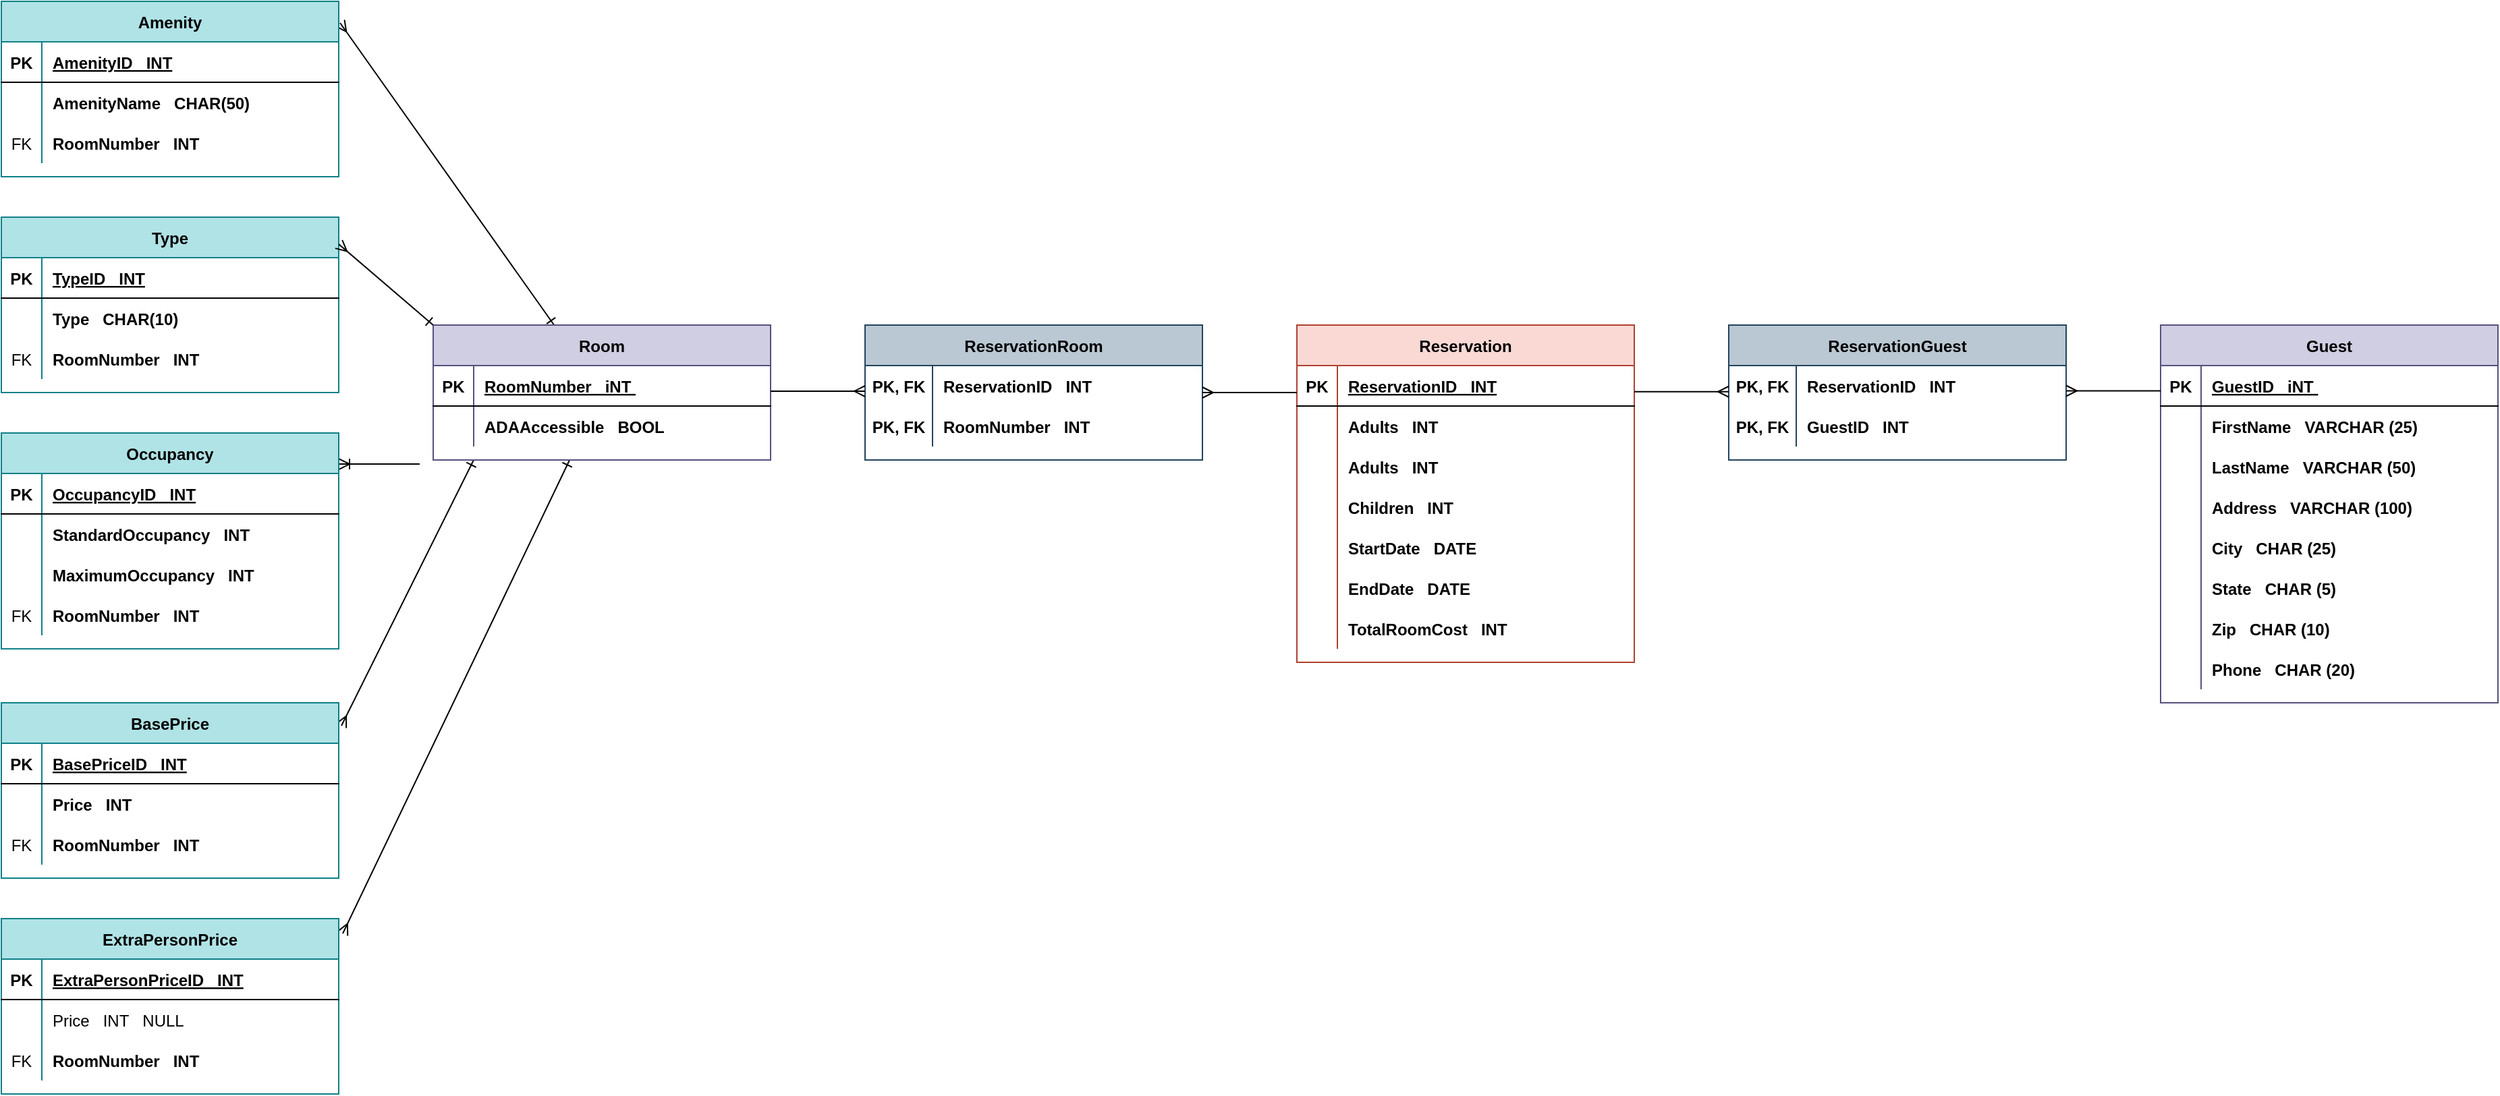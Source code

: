 <mxfile version="18.0.0" type="device"><diagram id="R2lEEEUBdFMjLlhIrx00" name="Page-1"><mxGraphModel dx="1310" dy="670" grid="1" gridSize="10" guides="1" tooltips="1" connect="1" arrows="1" fold="1" page="1" pageScale="1" pageWidth="850" pageHeight="1100" math="0" shadow="0" extFonts="Permanent Marker^https://fonts.googleapis.com/css?family=Permanent+Marker"><root><mxCell id="0"/><mxCell id="1" parent="0"/><mxCell id="naG5MzbnWpmv2ZqiuFTw-180" value="" style="edgeStyle=none;rounded=0;orthogonalLoop=1;jettySize=auto;html=1;fontSize=11;endArrow=ERmany;endFill=0;entryX=1.004;entryY=0.123;entryDx=0;entryDy=0;entryPerimeter=0;startArrow=ERone;startFill=0;" edge="1" parent="1" source="C-vyLk0tnHw3VtMMgP7b-23" target="naG5MzbnWpmv2ZqiuFTw-1"><mxGeometry relative="1" as="geometry"><mxPoint x="300" y="60" as="targetPoint"/></mxGeometry></mxCell><mxCell id="naG5MzbnWpmv2ZqiuFTw-182" value="" style="edgeStyle=none;rounded=0;orthogonalLoop=1;jettySize=auto;html=1;fontSize=11;endArrow=ERoneToMany;endFill=0;entryX=1;entryY=0.144;entryDx=0;entryDy=0;entryPerimeter=0;exitX=0;exitY=0.5;exitDx=0;exitDy=0;" edge="1" parent="1" source="naG5MzbnWpmv2ZqiuFTw-176" target="naG5MzbnWpmv2ZqiuFTw-32"><mxGeometry relative="1" as="geometry"><mxPoint x="350" y="383" as="sourcePoint"/></mxGeometry></mxCell><mxCell id="naG5MzbnWpmv2ZqiuFTw-193" value="" style="edgeStyle=none;rounded=0;orthogonalLoop=1;jettySize=auto;html=1;fontSize=11;endArrow=ERmany;endFill=0;entryX=1.008;entryY=0.131;entryDx=0;entryDy=0;entryPerimeter=0;startArrow=ERone;startFill=0;" edge="1" parent="1" target="naG5MzbnWpmv2ZqiuFTw-46"><mxGeometry relative="1" as="geometry"><mxPoint x="390" y="380" as="sourcePoint"/><mxPoint x="485" y="490" as="targetPoint"/></mxGeometry></mxCell><mxCell id="naG5MzbnWpmv2ZqiuFTw-204" value="" style="edgeStyle=none;rounded=0;orthogonalLoop=1;jettySize=auto;html=1;fontSize=11;endArrow=ERmany;endFill=0;entryX=1.012;entryY=0.085;entryDx=0;entryDy=0;entryPerimeter=0;startArrow=ERone;startFill=0;" edge="1" parent="1" source="C-vyLk0tnHw3VtMMgP7b-23" target="naG5MzbnWpmv2ZqiuFTw-39"><mxGeometry relative="1" as="geometry"><mxPoint x="485" y="490" as="targetPoint"/></mxGeometry></mxCell><mxCell id="C-vyLk0tnHw3VtMMgP7b-23" value="Room" style="shape=table;startSize=30;container=1;collapsible=1;childLayout=tableLayout;fixedRows=1;rowLines=0;fontStyle=1;align=center;resizeLast=1;fillColor=#d0cee2;strokeColor=#56517e;" parent="1" vertex="1"><mxGeometry x="360" y="280" width="250" height="100" as="geometry"/></mxCell><mxCell id="C-vyLk0tnHw3VtMMgP7b-24" value="" style="shape=partialRectangle;collapsible=0;dropTarget=0;pointerEvents=0;fillColor=none;points=[[0,0.5],[1,0.5]];portConstraint=eastwest;top=0;left=0;right=0;bottom=1;" parent="C-vyLk0tnHw3VtMMgP7b-23" vertex="1"><mxGeometry y="30" width="250" height="30" as="geometry"/></mxCell><mxCell id="C-vyLk0tnHw3VtMMgP7b-25" value="PK" style="shape=partialRectangle;overflow=hidden;connectable=0;fillColor=none;top=0;left=0;bottom=0;right=0;fontStyle=1;" parent="C-vyLk0tnHw3VtMMgP7b-24" vertex="1"><mxGeometry width="30" height="30" as="geometry"><mxRectangle width="30" height="30" as="alternateBounds"/></mxGeometry></mxCell><mxCell id="C-vyLk0tnHw3VtMMgP7b-26" value="RoomNumber   iNT " style="shape=partialRectangle;overflow=hidden;connectable=0;fillColor=none;top=0;left=0;bottom=0;right=0;align=left;spacingLeft=6;fontStyle=5;" parent="C-vyLk0tnHw3VtMMgP7b-24" vertex="1"><mxGeometry x="30" width="220" height="30" as="geometry"><mxRectangle width="220" height="30" as="alternateBounds"/></mxGeometry></mxCell><mxCell id="naG5MzbnWpmv2ZqiuFTw-13" style="shape=partialRectangle;collapsible=0;dropTarget=0;pointerEvents=0;fillColor=none;points=[[0,0.5],[1,0.5]];portConstraint=eastwest;top=0;left=0;right=0;bottom=0;" vertex="1" parent="C-vyLk0tnHw3VtMMgP7b-23"><mxGeometry y="60" width="250" height="30" as="geometry"/></mxCell><mxCell id="naG5MzbnWpmv2ZqiuFTw-14" style="shape=partialRectangle;overflow=hidden;connectable=0;fillColor=none;top=0;left=0;bottom=0;right=0;" vertex="1" parent="naG5MzbnWpmv2ZqiuFTw-13"><mxGeometry width="30" height="30" as="geometry"><mxRectangle width="30" height="30" as="alternateBounds"/></mxGeometry></mxCell><mxCell id="naG5MzbnWpmv2ZqiuFTw-15" value="ADAAccessible   BOOL " style="shape=partialRectangle;overflow=hidden;connectable=0;fillColor=none;top=0;left=0;bottom=0;right=0;align=left;spacingLeft=6;fontStyle=1" vertex="1" parent="naG5MzbnWpmv2ZqiuFTw-13"><mxGeometry x="30" width="220" height="30" as="geometry"><mxRectangle width="220" height="30" as="alternateBounds"/></mxGeometry></mxCell><mxCell id="naG5MzbnWpmv2ZqiuFTw-1" value="Amenity" style="shape=table;startSize=30;container=1;collapsible=1;childLayout=tableLayout;fixedRows=1;rowLines=0;fontStyle=1;align=center;resizeLast=1;fillColor=#b0e3e6;strokeColor=#0e8088;" vertex="1" parent="1"><mxGeometry x="40" y="40" width="250" height="130" as="geometry"/></mxCell><mxCell id="naG5MzbnWpmv2ZqiuFTw-2" value="" style="shape=partialRectangle;collapsible=0;dropTarget=0;pointerEvents=0;fillColor=none;points=[[0,0.5],[1,0.5]];portConstraint=eastwest;top=0;left=0;right=0;bottom=1;" vertex="1" parent="naG5MzbnWpmv2ZqiuFTw-1"><mxGeometry y="30" width="250" height="30" as="geometry"/></mxCell><mxCell id="naG5MzbnWpmv2ZqiuFTw-3" value="PK" style="shape=partialRectangle;overflow=hidden;connectable=0;fillColor=none;top=0;left=0;bottom=0;right=0;fontStyle=1;" vertex="1" parent="naG5MzbnWpmv2ZqiuFTw-2"><mxGeometry width="30" height="30" as="geometry"><mxRectangle width="30" height="30" as="alternateBounds"/></mxGeometry></mxCell><mxCell id="naG5MzbnWpmv2ZqiuFTw-4" value="AmenityID   INT" style="shape=partialRectangle;overflow=hidden;connectable=0;fillColor=none;top=0;left=0;bottom=0;right=0;align=left;spacingLeft=6;fontStyle=5;" vertex="1" parent="naG5MzbnWpmv2ZqiuFTw-2"><mxGeometry x="30" width="220" height="30" as="geometry"><mxRectangle width="220" height="30" as="alternateBounds"/></mxGeometry></mxCell><mxCell id="naG5MzbnWpmv2ZqiuFTw-5" value="" style="shape=partialRectangle;collapsible=0;dropTarget=0;pointerEvents=0;fillColor=none;points=[[0,0.5],[1,0.5]];portConstraint=eastwest;top=0;left=0;right=0;bottom=0;" vertex="1" parent="naG5MzbnWpmv2ZqiuFTw-1"><mxGeometry y="60" width="250" height="30" as="geometry"/></mxCell><mxCell id="naG5MzbnWpmv2ZqiuFTw-6" value="" style="shape=partialRectangle;overflow=hidden;connectable=0;fillColor=none;top=0;left=0;bottom=0;right=0;" vertex="1" parent="naG5MzbnWpmv2ZqiuFTw-5"><mxGeometry width="30" height="30" as="geometry"><mxRectangle width="30" height="30" as="alternateBounds"/></mxGeometry></mxCell><mxCell id="naG5MzbnWpmv2ZqiuFTw-7" value="AmenityName   CHAR(50)" style="shape=partialRectangle;overflow=hidden;connectable=0;fillColor=none;top=0;left=0;bottom=0;right=0;align=left;spacingLeft=6;fontStyle=1" vertex="1" parent="naG5MzbnWpmv2ZqiuFTw-5"><mxGeometry x="30" width="220" height="30" as="geometry"><mxRectangle width="220" height="30" as="alternateBounds"/></mxGeometry></mxCell><mxCell id="naG5MzbnWpmv2ZqiuFTw-155" style="shape=partialRectangle;collapsible=0;dropTarget=0;pointerEvents=0;fillColor=none;points=[[0,0.5],[1,0.5]];portConstraint=eastwest;top=0;left=0;right=0;bottom=0;" vertex="1" parent="naG5MzbnWpmv2ZqiuFTw-1"><mxGeometry y="90" width="250" height="30" as="geometry"/></mxCell><mxCell id="naG5MzbnWpmv2ZqiuFTw-156" value="FK" style="shape=partialRectangle;overflow=hidden;connectable=0;fillColor=none;top=0;left=0;bottom=0;right=0;" vertex="1" parent="naG5MzbnWpmv2ZqiuFTw-155"><mxGeometry width="30" height="30" as="geometry"><mxRectangle width="30" height="30" as="alternateBounds"/></mxGeometry></mxCell><mxCell id="naG5MzbnWpmv2ZqiuFTw-157" value="RoomNumber   INT" style="shape=partialRectangle;overflow=hidden;connectable=0;fillColor=none;top=0;left=0;bottom=0;right=0;align=left;spacingLeft=6;fontStyle=1" vertex="1" parent="naG5MzbnWpmv2ZqiuFTw-155"><mxGeometry x="30" width="220" height="30" as="geometry"><mxRectangle width="220" height="30" as="alternateBounds"/></mxGeometry></mxCell><mxCell id="naG5MzbnWpmv2ZqiuFTw-25" value="Type" style="shape=table;startSize=30;container=1;collapsible=1;childLayout=tableLayout;fixedRows=1;rowLines=0;fontStyle=1;align=center;resizeLast=1;fillColor=#b0e3e6;strokeColor=#0e8088;" vertex="1" parent="1"><mxGeometry x="40" y="200" width="250" height="130" as="geometry"/></mxCell><mxCell id="naG5MzbnWpmv2ZqiuFTw-26" value="" style="shape=partialRectangle;collapsible=0;dropTarget=0;pointerEvents=0;fillColor=none;points=[[0,0.5],[1,0.5]];portConstraint=eastwest;top=0;left=0;right=0;bottom=1;" vertex="1" parent="naG5MzbnWpmv2ZqiuFTw-25"><mxGeometry y="30" width="250" height="30" as="geometry"/></mxCell><mxCell id="naG5MzbnWpmv2ZqiuFTw-27" value="PK" style="shape=partialRectangle;overflow=hidden;connectable=0;fillColor=none;top=0;left=0;bottom=0;right=0;fontStyle=1;" vertex="1" parent="naG5MzbnWpmv2ZqiuFTw-26"><mxGeometry width="30" height="30" as="geometry"><mxRectangle width="30" height="30" as="alternateBounds"/></mxGeometry></mxCell><mxCell id="naG5MzbnWpmv2ZqiuFTw-28" value="TypeID   INT" style="shape=partialRectangle;overflow=hidden;connectable=0;fillColor=none;top=0;left=0;bottom=0;right=0;align=left;spacingLeft=6;fontStyle=5;" vertex="1" parent="naG5MzbnWpmv2ZqiuFTw-26"><mxGeometry x="30" width="220" height="30" as="geometry"><mxRectangle width="220" height="30" as="alternateBounds"/></mxGeometry></mxCell><mxCell id="naG5MzbnWpmv2ZqiuFTw-29" value="" style="shape=partialRectangle;collapsible=0;dropTarget=0;pointerEvents=0;fillColor=none;points=[[0,0.5],[1,0.5]];portConstraint=eastwest;top=0;left=0;right=0;bottom=0;" vertex="1" parent="naG5MzbnWpmv2ZqiuFTw-25"><mxGeometry y="60" width="250" height="30" as="geometry"/></mxCell><mxCell id="naG5MzbnWpmv2ZqiuFTw-30" value="" style="shape=partialRectangle;overflow=hidden;connectable=0;fillColor=none;top=0;left=0;bottom=0;right=0;" vertex="1" parent="naG5MzbnWpmv2ZqiuFTw-29"><mxGeometry width="30" height="30" as="geometry"><mxRectangle width="30" height="30" as="alternateBounds"/></mxGeometry></mxCell><mxCell id="naG5MzbnWpmv2ZqiuFTw-31" value="Type   CHAR(10)" style="shape=partialRectangle;overflow=hidden;connectable=0;fillColor=none;top=0;left=0;bottom=0;right=0;align=left;spacingLeft=6;fontStyle=1" vertex="1" parent="naG5MzbnWpmv2ZqiuFTw-29"><mxGeometry x="30" width="220" height="30" as="geometry"><mxRectangle width="220" height="30" as="alternateBounds"/></mxGeometry></mxCell><mxCell id="naG5MzbnWpmv2ZqiuFTw-158" style="shape=partialRectangle;collapsible=0;dropTarget=0;pointerEvents=0;fillColor=none;points=[[0,0.5],[1,0.5]];portConstraint=eastwest;top=0;left=0;right=0;bottom=0;" vertex="1" parent="naG5MzbnWpmv2ZqiuFTw-25"><mxGeometry y="90" width="250" height="30" as="geometry"/></mxCell><mxCell id="naG5MzbnWpmv2ZqiuFTw-159" value="FK" style="shape=partialRectangle;overflow=hidden;connectable=0;fillColor=none;top=0;left=0;bottom=0;right=0;" vertex="1" parent="naG5MzbnWpmv2ZqiuFTw-158"><mxGeometry width="30" height="30" as="geometry"><mxRectangle width="30" height="30" as="alternateBounds"/></mxGeometry></mxCell><mxCell id="naG5MzbnWpmv2ZqiuFTw-160" value="RoomNumber   INT" style="shape=partialRectangle;overflow=hidden;connectable=0;fillColor=none;top=0;left=0;bottom=0;right=0;align=left;spacingLeft=6;fontStyle=1" vertex="1" parent="naG5MzbnWpmv2ZqiuFTw-158"><mxGeometry x="30" width="220" height="30" as="geometry"><mxRectangle width="220" height="30" as="alternateBounds"/></mxGeometry></mxCell><mxCell id="naG5MzbnWpmv2ZqiuFTw-32" value="Occupancy" style="shape=table;startSize=30;container=1;collapsible=1;childLayout=tableLayout;fixedRows=1;rowLines=0;fontStyle=1;align=center;resizeLast=1;fillColor=#b0e3e6;strokeColor=#0e8088;" vertex="1" parent="1"><mxGeometry x="40" y="360" width="250" height="160" as="geometry"/></mxCell><mxCell id="naG5MzbnWpmv2ZqiuFTw-33" value="" style="shape=partialRectangle;collapsible=0;dropTarget=0;pointerEvents=0;fillColor=none;points=[[0,0.5],[1,0.5]];portConstraint=eastwest;top=0;left=0;right=0;bottom=1;" vertex="1" parent="naG5MzbnWpmv2ZqiuFTw-32"><mxGeometry y="30" width="250" height="30" as="geometry"/></mxCell><mxCell id="naG5MzbnWpmv2ZqiuFTw-34" value="PK" style="shape=partialRectangle;overflow=hidden;connectable=0;fillColor=none;top=0;left=0;bottom=0;right=0;fontStyle=1;" vertex="1" parent="naG5MzbnWpmv2ZqiuFTw-33"><mxGeometry width="30" height="30" as="geometry"><mxRectangle width="30" height="30" as="alternateBounds"/></mxGeometry></mxCell><mxCell id="naG5MzbnWpmv2ZqiuFTw-35" value="OccupancyID   INT" style="shape=partialRectangle;overflow=hidden;connectable=0;fillColor=none;top=0;left=0;bottom=0;right=0;align=left;spacingLeft=6;fontStyle=5;" vertex="1" parent="naG5MzbnWpmv2ZqiuFTw-33"><mxGeometry x="30" width="220" height="30" as="geometry"><mxRectangle width="220" height="30" as="alternateBounds"/></mxGeometry></mxCell><mxCell id="naG5MzbnWpmv2ZqiuFTw-36" value="" style="shape=partialRectangle;collapsible=0;dropTarget=0;pointerEvents=0;fillColor=none;points=[[0,0.5],[1,0.5]];portConstraint=eastwest;top=0;left=0;right=0;bottom=0;" vertex="1" parent="naG5MzbnWpmv2ZqiuFTw-32"><mxGeometry y="60" width="250" height="30" as="geometry"/></mxCell><mxCell id="naG5MzbnWpmv2ZqiuFTw-37" value="" style="shape=partialRectangle;overflow=hidden;connectable=0;fillColor=none;top=0;left=0;bottom=0;right=0;" vertex="1" parent="naG5MzbnWpmv2ZqiuFTw-36"><mxGeometry width="30" height="30" as="geometry"><mxRectangle width="30" height="30" as="alternateBounds"/></mxGeometry></mxCell><mxCell id="naG5MzbnWpmv2ZqiuFTw-38" value="StandardOccupancy   INT" style="shape=partialRectangle;overflow=hidden;connectable=0;fillColor=none;top=0;left=0;bottom=0;right=0;align=left;spacingLeft=6;fontStyle=1" vertex="1" parent="naG5MzbnWpmv2ZqiuFTw-36"><mxGeometry x="30" width="220" height="30" as="geometry"><mxRectangle width="220" height="30" as="alternateBounds"/></mxGeometry></mxCell><mxCell id="naG5MzbnWpmv2ZqiuFTw-55" style="shape=partialRectangle;collapsible=0;dropTarget=0;pointerEvents=0;fillColor=none;points=[[0,0.5],[1,0.5]];portConstraint=eastwest;top=0;left=0;right=0;bottom=0;" vertex="1" parent="naG5MzbnWpmv2ZqiuFTw-32"><mxGeometry y="90" width="250" height="30" as="geometry"/></mxCell><mxCell id="naG5MzbnWpmv2ZqiuFTw-56" style="shape=partialRectangle;overflow=hidden;connectable=0;fillColor=none;top=0;left=0;bottom=0;right=0;" vertex="1" parent="naG5MzbnWpmv2ZqiuFTw-55"><mxGeometry width="30" height="30" as="geometry"><mxRectangle width="30" height="30" as="alternateBounds"/></mxGeometry></mxCell><mxCell id="naG5MzbnWpmv2ZqiuFTw-57" value="MaximumOccupancy   INT" style="shape=partialRectangle;overflow=hidden;connectable=0;fillColor=none;top=0;left=0;bottom=0;right=0;align=left;spacingLeft=6;fontStyle=1" vertex="1" parent="naG5MzbnWpmv2ZqiuFTw-55"><mxGeometry x="30" width="220" height="30" as="geometry"><mxRectangle width="220" height="30" as="alternateBounds"/></mxGeometry></mxCell><mxCell id="naG5MzbnWpmv2ZqiuFTw-162" style="shape=partialRectangle;collapsible=0;dropTarget=0;pointerEvents=0;fillColor=none;points=[[0,0.5],[1,0.5]];portConstraint=eastwest;top=0;left=0;right=0;bottom=0;" vertex="1" parent="naG5MzbnWpmv2ZqiuFTw-32"><mxGeometry y="120" width="250" height="30" as="geometry"/></mxCell><mxCell id="naG5MzbnWpmv2ZqiuFTw-163" value="FK" style="shape=partialRectangle;overflow=hidden;connectable=0;fillColor=none;top=0;left=0;bottom=0;right=0;" vertex="1" parent="naG5MzbnWpmv2ZqiuFTw-162"><mxGeometry width="30" height="30" as="geometry"><mxRectangle width="30" height="30" as="alternateBounds"/></mxGeometry></mxCell><mxCell id="naG5MzbnWpmv2ZqiuFTw-164" value="RoomNumber   INT" style="shape=partialRectangle;overflow=hidden;connectable=0;fillColor=none;top=0;left=0;bottom=0;right=0;align=left;spacingLeft=6;fontStyle=1" vertex="1" parent="naG5MzbnWpmv2ZqiuFTw-162"><mxGeometry x="30" width="220" height="30" as="geometry"><mxRectangle width="220" height="30" as="alternateBounds"/></mxGeometry></mxCell><mxCell id="naG5MzbnWpmv2ZqiuFTw-39" value="ExtraPersonPrice" style="shape=table;startSize=30;container=1;collapsible=1;childLayout=tableLayout;fixedRows=1;rowLines=0;fontStyle=1;align=center;resizeLast=1;fillColor=#b0e3e6;strokeColor=#0e8088;" vertex="1" parent="1"><mxGeometry x="40" y="720" width="250" height="130" as="geometry"/></mxCell><mxCell id="naG5MzbnWpmv2ZqiuFTw-40" value="" style="shape=partialRectangle;collapsible=0;dropTarget=0;pointerEvents=0;fillColor=none;points=[[0,0.5],[1,0.5]];portConstraint=eastwest;top=0;left=0;right=0;bottom=1;" vertex="1" parent="naG5MzbnWpmv2ZqiuFTw-39"><mxGeometry y="30" width="250" height="30" as="geometry"/></mxCell><mxCell id="naG5MzbnWpmv2ZqiuFTw-41" value="PK" style="shape=partialRectangle;overflow=hidden;connectable=0;fillColor=none;top=0;left=0;bottom=0;right=0;fontStyle=1;" vertex="1" parent="naG5MzbnWpmv2ZqiuFTw-40"><mxGeometry width="30" height="30" as="geometry"><mxRectangle width="30" height="30" as="alternateBounds"/></mxGeometry></mxCell><mxCell id="naG5MzbnWpmv2ZqiuFTw-42" value="ExtraPersonPriceID   INT" style="shape=partialRectangle;overflow=hidden;connectable=0;fillColor=none;top=0;left=0;bottom=0;right=0;align=left;spacingLeft=6;fontStyle=5;" vertex="1" parent="naG5MzbnWpmv2ZqiuFTw-40"><mxGeometry x="30" width="220" height="30" as="geometry"><mxRectangle width="220" height="30" as="alternateBounds"/></mxGeometry></mxCell><mxCell id="naG5MzbnWpmv2ZqiuFTw-43" value="" style="shape=partialRectangle;collapsible=0;dropTarget=0;pointerEvents=0;fillColor=none;points=[[0,0.5],[1,0.5]];portConstraint=eastwest;top=0;left=0;right=0;bottom=0;" vertex="1" parent="naG5MzbnWpmv2ZqiuFTw-39"><mxGeometry y="60" width="250" height="30" as="geometry"/></mxCell><mxCell id="naG5MzbnWpmv2ZqiuFTw-44" value="" style="shape=partialRectangle;overflow=hidden;connectable=0;fillColor=none;top=0;left=0;bottom=0;right=0;" vertex="1" parent="naG5MzbnWpmv2ZqiuFTw-43"><mxGeometry width="30" height="30" as="geometry"><mxRectangle width="30" height="30" as="alternateBounds"/></mxGeometry></mxCell><mxCell id="naG5MzbnWpmv2ZqiuFTw-45" value="Price   INT   NULL" style="shape=partialRectangle;overflow=hidden;connectable=0;fillColor=none;top=0;left=0;bottom=0;right=0;align=left;spacingLeft=6;fontStyle=0" vertex="1" parent="naG5MzbnWpmv2ZqiuFTw-43"><mxGeometry x="30" width="220" height="30" as="geometry"><mxRectangle width="220" height="30" as="alternateBounds"/></mxGeometry></mxCell><mxCell id="naG5MzbnWpmv2ZqiuFTw-171" style="shape=partialRectangle;collapsible=0;dropTarget=0;pointerEvents=0;fillColor=none;points=[[0,0.5],[1,0.5]];portConstraint=eastwest;top=0;left=0;right=0;bottom=0;" vertex="1" parent="naG5MzbnWpmv2ZqiuFTw-39"><mxGeometry y="90" width="250" height="30" as="geometry"/></mxCell><mxCell id="naG5MzbnWpmv2ZqiuFTw-172" value="FK" style="shape=partialRectangle;overflow=hidden;connectable=0;fillColor=none;top=0;left=0;bottom=0;right=0;" vertex="1" parent="naG5MzbnWpmv2ZqiuFTw-171"><mxGeometry width="30" height="30" as="geometry"><mxRectangle width="30" height="30" as="alternateBounds"/></mxGeometry></mxCell><mxCell id="naG5MzbnWpmv2ZqiuFTw-173" value="RoomNumber   INT" style="shape=partialRectangle;overflow=hidden;connectable=0;fillColor=none;top=0;left=0;bottom=0;right=0;align=left;spacingLeft=6;fontStyle=1" vertex="1" parent="naG5MzbnWpmv2ZqiuFTw-171"><mxGeometry x="30" width="220" height="30" as="geometry"><mxRectangle width="220" height="30" as="alternateBounds"/></mxGeometry></mxCell><mxCell id="naG5MzbnWpmv2ZqiuFTw-46" value="BasePrice" style="shape=table;startSize=30;container=1;collapsible=1;childLayout=tableLayout;fixedRows=1;rowLines=0;fontStyle=1;align=center;resizeLast=1;fillColor=#b0e3e6;strokeColor=#0e8088;" vertex="1" parent="1"><mxGeometry x="40" y="560" width="250" height="130" as="geometry"/></mxCell><mxCell id="naG5MzbnWpmv2ZqiuFTw-47" value="" style="shape=partialRectangle;collapsible=0;dropTarget=0;pointerEvents=0;fillColor=none;points=[[0,0.5],[1,0.5]];portConstraint=eastwest;top=0;left=0;right=0;bottom=1;" vertex="1" parent="naG5MzbnWpmv2ZqiuFTw-46"><mxGeometry y="30" width="250" height="30" as="geometry"/></mxCell><mxCell id="naG5MzbnWpmv2ZqiuFTw-48" value="PK" style="shape=partialRectangle;overflow=hidden;connectable=0;fillColor=none;top=0;left=0;bottom=0;right=0;fontStyle=1;" vertex="1" parent="naG5MzbnWpmv2ZqiuFTw-47"><mxGeometry width="30" height="30" as="geometry"><mxRectangle width="30" height="30" as="alternateBounds"/></mxGeometry></mxCell><mxCell id="naG5MzbnWpmv2ZqiuFTw-49" value="BasePriceID   INT" style="shape=partialRectangle;overflow=hidden;connectable=0;fillColor=none;top=0;left=0;bottom=0;right=0;align=left;spacingLeft=6;fontStyle=5;" vertex="1" parent="naG5MzbnWpmv2ZqiuFTw-47"><mxGeometry x="30" width="220" height="30" as="geometry"><mxRectangle width="220" height="30" as="alternateBounds"/></mxGeometry></mxCell><mxCell id="naG5MzbnWpmv2ZqiuFTw-50" value="" style="shape=partialRectangle;collapsible=0;dropTarget=0;pointerEvents=0;fillColor=none;points=[[0,0.5],[1,0.5]];portConstraint=eastwest;top=0;left=0;right=0;bottom=0;" vertex="1" parent="naG5MzbnWpmv2ZqiuFTw-46"><mxGeometry y="60" width="250" height="30" as="geometry"/></mxCell><mxCell id="naG5MzbnWpmv2ZqiuFTw-51" value="" style="shape=partialRectangle;overflow=hidden;connectable=0;fillColor=none;top=0;left=0;bottom=0;right=0;" vertex="1" parent="naG5MzbnWpmv2ZqiuFTw-50"><mxGeometry width="30" height="30" as="geometry"><mxRectangle width="30" height="30" as="alternateBounds"/></mxGeometry></mxCell><mxCell id="naG5MzbnWpmv2ZqiuFTw-52" value="Price   INT" style="shape=partialRectangle;overflow=hidden;connectable=0;fillColor=none;top=0;left=0;bottom=0;right=0;align=left;spacingLeft=6;fontStyle=1" vertex="1" parent="naG5MzbnWpmv2ZqiuFTw-50"><mxGeometry x="30" width="220" height="30" as="geometry"><mxRectangle width="220" height="30" as="alternateBounds"/></mxGeometry></mxCell><mxCell id="naG5MzbnWpmv2ZqiuFTw-165" style="shape=partialRectangle;collapsible=0;dropTarget=0;pointerEvents=0;fillColor=none;points=[[0,0.5],[1,0.5]];portConstraint=eastwest;top=0;left=0;right=0;bottom=0;" vertex="1" parent="naG5MzbnWpmv2ZqiuFTw-46"><mxGeometry y="90" width="250" height="30" as="geometry"/></mxCell><mxCell id="naG5MzbnWpmv2ZqiuFTw-166" value="FK" style="shape=partialRectangle;overflow=hidden;connectable=0;fillColor=none;top=0;left=0;bottom=0;right=0;" vertex="1" parent="naG5MzbnWpmv2ZqiuFTw-165"><mxGeometry width="30" height="30" as="geometry"><mxRectangle width="30" height="30" as="alternateBounds"/></mxGeometry></mxCell><mxCell id="naG5MzbnWpmv2ZqiuFTw-167" value="RoomNumber   INT" style="shape=partialRectangle;overflow=hidden;connectable=0;fillColor=none;top=0;left=0;bottom=0;right=0;align=left;spacingLeft=6;fontStyle=1" vertex="1" parent="naG5MzbnWpmv2ZqiuFTw-165"><mxGeometry x="30" width="220" height="30" as="geometry"><mxRectangle width="220" height="30" as="alternateBounds"/></mxGeometry></mxCell><mxCell id="naG5MzbnWpmv2ZqiuFTw-60" value="" style="edgeStyle=orthogonalEdgeStyle;rounded=0;orthogonalLoop=1;jettySize=auto;html=1;endArrow=ERoneToMany;endFill=0;" edge="1" parent="1" source="naG5MzbnWpmv2ZqiuFTw-10" target="naG5MzbnWpmv2ZqiuFTw-5"><mxGeometry relative="1" as="geometry"/></mxCell><mxCell id="naG5MzbnWpmv2ZqiuFTw-63" value="" style="edgeStyle=orthogonalEdgeStyle;rounded=0;orthogonalLoop=1;jettySize=auto;html=1;endArrow=ERoneToMany;endFill=0;entryX=1;entryY=0.5;entryDx=0;entryDy=0;" edge="1" parent="1" source="naG5MzbnWpmv2ZqiuFTw-16" target="naG5MzbnWpmv2ZqiuFTw-36"><mxGeometry relative="1" as="geometry"><Array as="points"><mxPoint x="370" y="260"/><mxPoint x="330" y="260"/><mxPoint x="330" y="435"/></Array></mxGeometry></mxCell><mxCell id="naG5MzbnWpmv2ZqiuFTw-68" value="" style="edgeStyle=orthogonalEdgeStyle;rounded=0;orthogonalLoop=1;jettySize=auto;html=1;endArrow=ERoneToMany;endFill=0;" edge="1" parent="1" source="naG5MzbnWpmv2ZqiuFTw-16" target="naG5MzbnWpmv2ZqiuFTw-43"><mxGeometry relative="1" as="geometry"/></mxCell><mxCell id="naG5MzbnWpmv2ZqiuFTw-69" value="Guest" style="shape=table;startSize=30;container=1;collapsible=1;childLayout=tableLayout;fixedRows=1;rowLines=0;fontStyle=1;align=center;resizeLast=1;fillColor=#d0cee2;strokeColor=#56517e;" vertex="1" parent="1"><mxGeometry x="1640" y="280" width="250" height="280" as="geometry"/></mxCell><mxCell id="naG5MzbnWpmv2ZqiuFTw-70" value="" style="shape=partialRectangle;collapsible=0;dropTarget=0;pointerEvents=0;fillColor=none;points=[[0,0.5],[1,0.5]];portConstraint=eastwest;top=0;left=0;right=0;bottom=1;" vertex="1" parent="naG5MzbnWpmv2ZqiuFTw-69"><mxGeometry y="30" width="250" height="30" as="geometry"/></mxCell><mxCell id="naG5MzbnWpmv2ZqiuFTw-71" value="PK" style="shape=partialRectangle;overflow=hidden;connectable=0;fillColor=none;top=0;left=0;bottom=0;right=0;fontStyle=1;" vertex="1" parent="naG5MzbnWpmv2ZqiuFTw-70"><mxGeometry width="30" height="30" as="geometry"><mxRectangle width="30" height="30" as="alternateBounds"/></mxGeometry></mxCell><mxCell id="naG5MzbnWpmv2ZqiuFTw-72" value="GuestID   iNT " style="shape=partialRectangle;overflow=hidden;connectable=0;fillColor=none;top=0;left=0;bottom=0;right=0;align=left;spacingLeft=6;fontStyle=5;" vertex="1" parent="naG5MzbnWpmv2ZqiuFTw-70"><mxGeometry x="30" width="220" height="30" as="geometry"><mxRectangle width="220" height="30" as="alternateBounds"/></mxGeometry></mxCell><mxCell id="naG5MzbnWpmv2ZqiuFTw-73" value="" style="shape=partialRectangle;collapsible=0;dropTarget=0;pointerEvents=0;fillColor=none;points=[[0,0.5],[1,0.5]];portConstraint=eastwest;top=0;left=0;right=0;bottom=0;" vertex="1" parent="naG5MzbnWpmv2ZqiuFTw-69"><mxGeometry y="60" width="250" height="30" as="geometry"/></mxCell><mxCell id="naG5MzbnWpmv2ZqiuFTw-74" value="" style="shape=partialRectangle;overflow=hidden;connectable=0;fillColor=none;top=0;left=0;bottom=0;right=0;" vertex="1" parent="naG5MzbnWpmv2ZqiuFTw-73"><mxGeometry width="30" height="30" as="geometry"><mxRectangle width="30" height="30" as="alternateBounds"/></mxGeometry></mxCell><mxCell id="naG5MzbnWpmv2ZqiuFTw-75" value="FirstName   VARCHAR (25)" style="shape=partialRectangle;overflow=hidden;connectable=0;fillColor=none;top=0;left=0;bottom=0;right=0;align=left;spacingLeft=6;fontStyle=1" vertex="1" parent="naG5MzbnWpmv2ZqiuFTw-73"><mxGeometry x="30" width="220" height="30" as="geometry"><mxRectangle width="220" height="30" as="alternateBounds"/></mxGeometry></mxCell><mxCell id="naG5MzbnWpmv2ZqiuFTw-76" style="shape=partialRectangle;collapsible=0;dropTarget=0;pointerEvents=0;fillColor=none;points=[[0,0.5],[1,0.5]];portConstraint=eastwest;top=0;left=0;right=0;bottom=0;" vertex="1" parent="naG5MzbnWpmv2ZqiuFTw-69"><mxGeometry y="90" width="250" height="30" as="geometry"/></mxCell><mxCell id="naG5MzbnWpmv2ZqiuFTw-77" value="" style="shape=partialRectangle;overflow=hidden;connectable=0;fillColor=none;top=0;left=0;bottom=0;right=0;" vertex="1" parent="naG5MzbnWpmv2ZqiuFTw-76"><mxGeometry width="30" height="30" as="geometry"><mxRectangle width="30" height="30" as="alternateBounds"/></mxGeometry></mxCell><mxCell id="naG5MzbnWpmv2ZqiuFTw-78" value="LastName   VARCHAR (50)" style="shape=partialRectangle;overflow=hidden;connectable=0;fillColor=none;top=0;left=0;bottom=0;right=0;align=left;spacingLeft=6;fontStyle=1" vertex="1" parent="naG5MzbnWpmv2ZqiuFTw-76"><mxGeometry x="30" width="220" height="30" as="geometry"><mxRectangle width="220" height="30" as="alternateBounds"/></mxGeometry></mxCell><mxCell id="naG5MzbnWpmv2ZqiuFTw-79" style="shape=partialRectangle;collapsible=0;dropTarget=0;pointerEvents=0;fillColor=none;points=[[0,0.5],[1,0.5]];portConstraint=eastwest;top=0;left=0;right=0;bottom=0;" vertex="1" parent="naG5MzbnWpmv2ZqiuFTw-69"><mxGeometry y="120" width="250" height="30" as="geometry"/></mxCell><mxCell id="naG5MzbnWpmv2ZqiuFTw-80" value="" style="shape=partialRectangle;overflow=hidden;connectable=0;fillColor=none;top=0;left=0;bottom=0;right=0;" vertex="1" parent="naG5MzbnWpmv2ZqiuFTw-79"><mxGeometry width="30" height="30" as="geometry"><mxRectangle width="30" height="30" as="alternateBounds"/></mxGeometry></mxCell><mxCell id="naG5MzbnWpmv2ZqiuFTw-81" value="Address   VARCHAR (100)" style="shape=partialRectangle;overflow=hidden;connectable=0;fillColor=none;top=0;left=0;bottom=0;right=0;align=left;spacingLeft=6;fontStyle=1" vertex="1" parent="naG5MzbnWpmv2ZqiuFTw-79"><mxGeometry x="30" width="220" height="30" as="geometry"><mxRectangle width="220" height="30" as="alternateBounds"/></mxGeometry></mxCell><mxCell id="naG5MzbnWpmv2ZqiuFTw-82" style="shape=partialRectangle;collapsible=0;dropTarget=0;pointerEvents=0;fillColor=none;points=[[0,0.5],[1,0.5]];portConstraint=eastwest;top=0;left=0;right=0;bottom=0;" vertex="1" parent="naG5MzbnWpmv2ZqiuFTw-69"><mxGeometry y="150" width="250" height="30" as="geometry"/></mxCell><mxCell id="naG5MzbnWpmv2ZqiuFTw-83" value="" style="shape=partialRectangle;overflow=hidden;connectable=0;fillColor=none;top=0;left=0;bottom=0;right=0;" vertex="1" parent="naG5MzbnWpmv2ZqiuFTw-82"><mxGeometry width="30" height="30" as="geometry"><mxRectangle width="30" height="30" as="alternateBounds"/></mxGeometry></mxCell><mxCell id="naG5MzbnWpmv2ZqiuFTw-84" value="City   CHAR (25)" style="shape=partialRectangle;overflow=hidden;connectable=0;fillColor=none;top=0;left=0;bottom=0;right=0;align=left;spacingLeft=6;fontStyle=1" vertex="1" parent="naG5MzbnWpmv2ZqiuFTw-82"><mxGeometry x="30" width="220" height="30" as="geometry"><mxRectangle width="220" height="30" as="alternateBounds"/></mxGeometry></mxCell><mxCell id="naG5MzbnWpmv2ZqiuFTw-85" style="shape=partialRectangle;collapsible=0;dropTarget=0;pointerEvents=0;fillColor=none;points=[[0,0.5],[1,0.5]];portConstraint=eastwest;top=0;left=0;right=0;bottom=0;" vertex="1" parent="naG5MzbnWpmv2ZqiuFTw-69"><mxGeometry y="180" width="250" height="30" as="geometry"/></mxCell><mxCell id="naG5MzbnWpmv2ZqiuFTw-86" value="" style="shape=partialRectangle;overflow=hidden;connectable=0;fillColor=none;top=0;left=0;bottom=0;right=0;" vertex="1" parent="naG5MzbnWpmv2ZqiuFTw-85"><mxGeometry width="30" height="30" as="geometry"><mxRectangle width="30" height="30" as="alternateBounds"/></mxGeometry></mxCell><mxCell id="naG5MzbnWpmv2ZqiuFTw-87" value="State   CHAR (5)" style="shape=partialRectangle;overflow=hidden;connectable=0;fillColor=none;top=0;left=0;bottom=0;right=0;align=left;spacingLeft=6;fontStyle=1" vertex="1" parent="naG5MzbnWpmv2ZqiuFTw-85"><mxGeometry x="30" width="220" height="30" as="geometry"><mxRectangle width="220" height="30" as="alternateBounds"/></mxGeometry></mxCell><mxCell id="naG5MzbnWpmv2ZqiuFTw-88" style="shape=partialRectangle;collapsible=0;dropTarget=0;pointerEvents=0;fillColor=none;points=[[0,0.5],[1,0.5]];portConstraint=eastwest;top=0;left=0;right=0;bottom=0;" vertex="1" parent="naG5MzbnWpmv2ZqiuFTw-69"><mxGeometry y="210" width="250" height="30" as="geometry"/></mxCell><mxCell id="naG5MzbnWpmv2ZqiuFTw-89" style="shape=partialRectangle;overflow=hidden;connectable=0;fillColor=none;top=0;left=0;bottom=0;right=0;" vertex="1" parent="naG5MzbnWpmv2ZqiuFTw-88"><mxGeometry width="30" height="30" as="geometry"><mxRectangle width="30" height="30" as="alternateBounds"/></mxGeometry></mxCell><mxCell id="naG5MzbnWpmv2ZqiuFTw-90" value="Zip   CHAR (10)" style="shape=partialRectangle;overflow=hidden;connectable=0;fillColor=none;top=0;left=0;bottom=0;right=0;align=left;spacingLeft=6;fontStyle=1" vertex="1" parent="naG5MzbnWpmv2ZqiuFTw-88"><mxGeometry x="30" width="220" height="30" as="geometry"><mxRectangle width="220" height="30" as="alternateBounds"/></mxGeometry></mxCell><mxCell id="naG5MzbnWpmv2ZqiuFTw-91" style="shape=partialRectangle;collapsible=0;dropTarget=0;pointerEvents=0;fillColor=none;points=[[0,0.5],[1,0.5]];portConstraint=eastwest;top=0;left=0;right=0;bottom=0;" vertex="1" parent="naG5MzbnWpmv2ZqiuFTw-69"><mxGeometry y="240" width="250" height="30" as="geometry"/></mxCell><mxCell id="naG5MzbnWpmv2ZqiuFTw-92" style="shape=partialRectangle;overflow=hidden;connectable=0;fillColor=none;top=0;left=0;bottom=0;right=0;" vertex="1" parent="naG5MzbnWpmv2ZqiuFTw-91"><mxGeometry width="30" height="30" as="geometry"><mxRectangle width="30" height="30" as="alternateBounds"/></mxGeometry></mxCell><mxCell id="naG5MzbnWpmv2ZqiuFTw-93" value="Phone   CHAR (20)" style="shape=partialRectangle;overflow=hidden;connectable=0;fillColor=none;top=0;left=0;bottom=0;right=0;align=left;spacingLeft=6;fontStyle=1" vertex="1" parent="naG5MzbnWpmv2ZqiuFTw-91"><mxGeometry x="30" width="220" height="30" as="geometry"><mxRectangle width="220" height="30" as="alternateBounds"/></mxGeometry></mxCell><mxCell id="naG5MzbnWpmv2ZqiuFTw-94" value="Reservation" style="shape=table;startSize=30;container=1;collapsible=1;childLayout=tableLayout;fixedRows=1;rowLines=0;fontStyle=1;align=center;resizeLast=1;fillColor=#fad9d5;strokeColor=#ae4132;" vertex="1" parent="1"><mxGeometry x="1000" y="280" width="250" height="250" as="geometry"/></mxCell><mxCell id="naG5MzbnWpmv2ZqiuFTw-95" value="" style="shape=partialRectangle;collapsible=0;dropTarget=0;pointerEvents=0;fillColor=none;points=[[0,0.5],[1,0.5]];portConstraint=eastwest;top=0;left=0;right=0;bottom=1;" vertex="1" parent="naG5MzbnWpmv2ZqiuFTw-94"><mxGeometry y="30" width="250" height="30" as="geometry"/></mxCell><mxCell id="naG5MzbnWpmv2ZqiuFTw-96" value="PK" style="shape=partialRectangle;overflow=hidden;connectable=0;fillColor=none;top=0;left=0;bottom=0;right=0;fontStyle=1;" vertex="1" parent="naG5MzbnWpmv2ZqiuFTw-95"><mxGeometry width="30" height="30" as="geometry"><mxRectangle width="30" height="30" as="alternateBounds"/></mxGeometry></mxCell><mxCell id="naG5MzbnWpmv2ZqiuFTw-97" value="ReservationID   INT" style="shape=partialRectangle;overflow=hidden;connectable=0;fillColor=none;top=0;left=0;bottom=0;right=0;align=left;spacingLeft=6;fontStyle=5;" vertex="1" parent="naG5MzbnWpmv2ZqiuFTw-95"><mxGeometry x="30" width="220" height="30" as="geometry"><mxRectangle width="220" height="30" as="alternateBounds"/></mxGeometry></mxCell><mxCell id="naG5MzbnWpmv2ZqiuFTw-119" style="shape=partialRectangle;collapsible=0;dropTarget=0;pointerEvents=0;fillColor=none;points=[[0,0.5],[1,0.5]];portConstraint=eastwest;top=0;left=0;right=0;bottom=0;" vertex="1" parent="naG5MzbnWpmv2ZqiuFTw-94"><mxGeometry y="60" width="250" height="30" as="geometry"/></mxCell><mxCell id="naG5MzbnWpmv2ZqiuFTw-120" value="" style="shape=partialRectangle;overflow=hidden;connectable=0;fillColor=none;top=0;left=0;bottom=0;right=0;" vertex="1" parent="naG5MzbnWpmv2ZqiuFTw-119"><mxGeometry width="30" height="30" as="geometry"><mxRectangle width="30" height="30" as="alternateBounds"/></mxGeometry></mxCell><mxCell id="naG5MzbnWpmv2ZqiuFTw-121" value="Adults   INT" style="shape=partialRectangle;overflow=hidden;connectable=0;fillColor=none;top=0;left=0;bottom=0;right=0;align=left;spacingLeft=6;fontStyle=1" vertex="1" parent="naG5MzbnWpmv2ZqiuFTw-119"><mxGeometry x="30" width="220" height="30" as="geometry"><mxRectangle width="220" height="30" as="alternateBounds"/></mxGeometry></mxCell><mxCell id="naG5MzbnWpmv2ZqiuFTw-104" style="shape=partialRectangle;collapsible=0;dropTarget=0;pointerEvents=0;fillColor=none;points=[[0,0.5],[1,0.5]];portConstraint=eastwest;top=0;left=0;right=0;bottom=0;" vertex="1" parent="naG5MzbnWpmv2ZqiuFTw-94"><mxGeometry y="90" width="250" height="30" as="geometry"/></mxCell><mxCell id="naG5MzbnWpmv2ZqiuFTw-105" value="" style="shape=partialRectangle;overflow=hidden;connectable=0;fillColor=none;top=0;left=0;bottom=0;right=0;" vertex="1" parent="naG5MzbnWpmv2ZqiuFTw-104"><mxGeometry width="30" height="30" as="geometry"><mxRectangle width="30" height="30" as="alternateBounds"/></mxGeometry></mxCell><mxCell id="naG5MzbnWpmv2ZqiuFTw-106" value="Adults   INT" style="shape=partialRectangle;overflow=hidden;connectable=0;fillColor=none;top=0;left=0;bottom=0;right=0;align=left;spacingLeft=6;fontStyle=1" vertex="1" parent="naG5MzbnWpmv2ZqiuFTw-104"><mxGeometry x="30" width="220" height="30" as="geometry"><mxRectangle width="220" height="30" as="alternateBounds"/></mxGeometry></mxCell><mxCell id="naG5MzbnWpmv2ZqiuFTw-107" style="shape=partialRectangle;collapsible=0;dropTarget=0;pointerEvents=0;fillColor=none;points=[[0,0.5],[1,0.5]];portConstraint=eastwest;top=0;left=0;right=0;bottom=0;" vertex="1" parent="naG5MzbnWpmv2ZqiuFTw-94"><mxGeometry y="120" width="250" height="30" as="geometry"/></mxCell><mxCell id="naG5MzbnWpmv2ZqiuFTw-108" value="" style="shape=partialRectangle;overflow=hidden;connectable=0;fillColor=none;top=0;left=0;bottom=0;right=0;" vertex="1" parent="naG5MzbnWpmv2ZqiuFTw-107"><mxGeometry width="30" height="30" as="geometry"><mxRectangle width="30" height="30" as="alternateBounds"/></mxGeometry></mxCell><mxCell id="naG5MzbnWpmv2ZqiuFTw-109" value="Children   INT" style="shape=partialRectangle;overflow=hidden;connectable=0;fillColor=none;top=0;left=0;bottom=0;right=0;align=left;spacingLeft=6;fontStyle=1" vertex="1" parent="naG5MzbnWpmv2ZqiuFTw-107"><mxGeometry x="30" width="220" height="30" as="geometry"><mxRectangle width="220" height="30" as="alternateBounds"/></mxGeometry></mxCell><mxCell id="naG5MzbnWpmv2ZqiuFTw-110" style="shape=partialRectangle;collapsible=0;dropTarget=0;pointerEvents=0;fillColor=none;points=[[0,0.5],[1,0.5]];portConstraint=eastwest;top=0;left=0;right=0;bottom=0;" vertex="1" parent="naG5MzbnWpmv2ZqiuFTw-94"><mxGeometry y="150" width="250" height="30" as="geometry"/></mxCell><mxCell id="naG5MzbnWpmv2ZqiuFTw-111" value="" style="shape=partialRectangle;overflow=hidden;connectable=0;fillColor=none;top=0;left=0;bottom=0;right=0;" vertex="1" parent="naG5MzbnWpmv2ZqiuFTw-110"><mxGeometry width="30" height="30" as="geometry"><mxRectangle width="30" height="30" as="alternateBounds"/></mxGeometry></mxCell><mxCell id="naG5MzbnWpmv2ZqiuFTw-112" value="StartDate   DATE" style="shape=partialRectangle;overflow=hidden;connectable=0;fillColor=none;top=0;left=0;bottom=0;right=0;align=left;spacingLeft=6;fontStyle=1" vertex="1" parent="naG5MzbnWpmv2ZqiuFTw-110"><mxGeometry x="30" width="220" height="30" as="geometry"><mxRectangle width="220" height="30" as="alternateBounds"/></mxGeometry></mxCell><mxCell id="naG5MzbnWpmv2ZqiuFTw-113" style="shape=partialRectangle;collapsible=0;dropTarget=0;pointerEvents=0;fillColor=none;points=[[0,0.5],[1,0.5]];portConstraint=eastwest;top=0;left=0;right=0;bottom=0;" vertex="1" parent="naG5MzbnWpmv2ZqiuFTw-94"><mxGeometry y="180" width="250" height="30" as="geometry"/></mxCell><mxCell id="naG5MzbnWpmv2ZqiuFTw-114" style="shape=partialRectangle;overflow=hidden;connectable=0;fillColor=none;top=0;left=0;bottom=0;right=0;" vertex="1" parent="naG5MzbnWpmv2ZqiuFTw-113"><mxGeometry width="30" height="30" as="geometry"><mxRectangle width="30" height="30" as="alternateBounds"/></mxGeometry></mxCell><mxCell id="naG5MzbnWpmv2ZqiuFTw-115" value="EndDate   DATE" style="shape=partialRectangle;overflow=hidden;connectable=0;fillColor=none;top=0;left=0;bottom=0;right=0;align=left;spacingLeft=6;fontStyle=1" vertex="1" parent="naG5MzbnWpmv2ZqiuFTw-113"><mxGeometry x="30" width="220" height="30" as="geometry"><mxRectangle width="220" height="30" as="alternateBounds"/></mxGeometry></mxCell><mxCell id="naG5MzbnWpmv2ZqiuFTw-116" style="shape=partialRectangle;collapsible=0;dropTarget=0;pointerEvents=0;fillColor=none;points=[[0,0.5],[1,0.5]];portConstraint=eastwest;top=0;left=0;right=0;bottom=0;" vertex="1" parent="naG5MzbnWpmv2ZqiuFTw-94"><mxGeometry y="210" width="250" height="30" as="geometry"/></mxCell><mxCell id="naG5MzbnWpmv2ZqiuFTw-117" style="shape=partialRectangle;overflow=hidden;connectable=0;fillColor=none;top=0;left=0;bottom=0;right=0;" vertex="1" parent="naG5MzbnWpmv2ZqiuFTw-116"><mxGeometry width="30" height="30" as="geometry"><mxRectangle width="30" height="30" as="alternateBounds"/></mxGeometry></mxCell><mxCell id="naG5MzbnWpmv2ZqiuFTw-118" value="TotalRoomCost   INT" style="shape=partialRectangle;overflow=hidden;connectable=0;fillColor=none;top=0;left=0;bottom=0;right=0;align=left;spacingLeft=6;fontStyle=1" vertex="1" parent="naG5MzbnWpmv2ZqiuFTw-116"><mxGeometry x="30" width="220" height="30" as="geometry"><mxRectangle width="220" height="30" as="alternateBounds"/></mxGeometry></mxCell><mxCell id="naG5MzbnWpmv2ZqiuFTw-181" value="" style="edgeStyle=none;rounded=0;orthogonalLoop=1;jettySize=auto;html=1;fontSize=11;endArrow=ERmany;endFill=0;entryX=1;entryY=0.154;entryDx=0;entryDy=0;entryPerimeter=0;exitX=0;exitY=0;exitDx=0;exitDy=0;startArrow=ERone;startFill=0;" edge="1" parent="1" source="C-vyLk0tnHw3VtMMgP7b-23" target="naG5MzbnWpmv2ZqiuFTw-25"><mxGeometry relative="1" as="geometry"/></mxCell><mxCell id="naG5MzbnWpmv2ZqiuFTw-208" value="ReservationRoom" style="shape=table;startSize=30;container=1;collapsible=1;childLayout=tableLayout;fixedRows=1;rowLines=0;fontStyle=1;align=center;resizeLast=1;fillColor=#bac8d3;strokeColor=#23445d;" vertex="1" parent="1"><mxGeometry x="680" y="280" width="250" height="100" as="geometry"/></mxCell><mxCell id="naG5MzbnWpmv2ZqiuFTw-221" style="shape=partialRectangle;collapsible=0;dropTarget=0;pointerEvents=0;fillColor=none;points=[[0,0.5],[1,0.5]];portConstraint=eastwest;top=0;left=0;right=0;bottom=0;" vertex="1" parent="naG5MzbnWpmv2ZqiuFTw-208"><mxGeometry y="30" width="250" height="30" as="geometry"/></mxCell><mxCell id="naG5MzbnWpmv2ZqiuFTw-222" value="PK, FK" style="shape=partialRectangle;overflow=hidden;connectable=0;fillColor=none;top=0;left=0;bottom=0;right=0;fontStyle=1" vertex="1" parent="naG5MzbnWpmv2ZqiuFTw-221"><mxGeometry width="50" height="30" as="geometry"><mxRectangle width="50" height="30" as="alternateBounds"/></mxGeometry></mxCell><mxCell id="naG5MzbnWpmv2ZqiuFTw-223" value="ReservationID   INT" style="shape=partialRectangle;overflow=hidden;connectable=0;fillColor=none;top=0;left=0;bottom=0;right=0;align=left;spacingLeft=6;fontStyle=1" vertex="1" parent="naG5MzbnWpmv2ZqiuFTw-221"><mxGeometry x="50" width="200" height="30" as="geometry"><mxRectangle width="200" height="30" as="alternateBounds"/></mxGeometry></mxCell><mxCell id="naG5MzbnWpmv2ZqiuFTw-233" style="shape=partialRectangle;collapsible=0;dropTarget=0;pointerEvents=0;fillColor=none;points=[[0,0.5],[1,0.5]];portConstraint=eastwest;top=0;left=0;right=0;bottom=0;" vertex="1" parent="naG5MzbnWpmv2ZqiuFTw-208"><mxGeometry y="60" width="250" height="30" as="geometry"/></mxCell><mxCell id="naG5MzbnWpmv2ZqiuFTw-234" value="PK, FK" style="shape=partialRectangle;overflow=hidden;connectable=0;fillColor=none;top=0;left=0;bottom=0;right=0;fontStyle=1" vertex="1" parent="naG5MzbnWpmv2ZqiuFTw-233"><mxGeometry width="50" height="30" as="geometry"><mxRectangle width="50" height="30" as="alternateBounds"/></mxGeometry></mxCell><mxCell id="naG5MzbnWpmv2ZqiuFTw-235" value="RoomNumber   INT" style="shape=partialRectangle;overflow=hidden;connectable=0;fillColor=none;top=0;left=0;bottom=0;right=0;align=left;spacingLeft=6;fontStyle=1" vertex="1" parent="naG5MzbnWpmv2ZqiuFTw-233"><mxGeometry x="50" width="200" height="30" as="geometry"><mxRectangle width="200" height="30" as="alternateBounds"/></mxGeometry></mxCell><mxCell id="naG5MzbnWpmv2ZqiuFTw-236" value="ReservationGuest" style="shape=table;startSize=30;container=1;collapsible=1;childLayout=tableLayout;fixedRows=1;rowLines=0;fontStyle=1;align=center;resizeLast=1;fillColor=#bac8d3;strokeColor=#23445d;" vertex="1" parent="1"><mxGeometry x="1320" y="280" width="250" height="100" as="geometry"/></mxCell><mxCell id="naG5MzbnWpmv2ZqiuFTw-237" style="shape=partialRectangle;collapsible=0;dropTarget=0;pointerEvents=0;fillColor=none;points=[[0,0.5],[1,0.5]];portConstraint=eastwest;top=0;left=0;right=0;bottom=0;" vertex="1" parent="naG5MzbnWpmv2ZqiuFTw-236"><mxGeometry y="30" width="250" height="30" as="geometry"/></mxCell><mxCell id="naG5MzbnWpmv2ZqiuFTw-238" value="PK, FK" style="shape=partialRectangle;overflow=hidden;connectable=0;fillColor=none;top=0;left=0;bottom=0;right=0;fontStyle=1" vertex="1" parent="naG5MzbnWpmv2ZqiuFTw-237"><mxGeometry width="50" height="30" as="geometry"><mxRectangle width="50" height="30" as="alternateBounds"/></mxGeometry></mxCell><mxCell id="naG5MzbnWpmv2ZqiuFTw-239" value="ReservationID   INT" style="shape=partialRectangle;overflow=hidden;connectable=0;fillColor=none;top=0;left=0;bottom=0;right=0;align=left;spacingLeft=6;fontStyle=1" vertex="1" parent="naG5MzbnWpmv2ZqiuFTw-237"><mxGeometry x="50" width="200" height="30" as="geometry"><mxRectangle width="200" height="30" as="alternateBounds"/></mxGeometry></mxCell><mxCell id="naG5MzbnWpmv2ZqiuFTw-240" style="shape=partialRectangle;collapsible=0;dropTarget=0;pointerEvents=0;fillColor=none;points=[[0,0.5],[1,0.5]];portConstraint=eastwest;top=0;left=0;right=0;bottom=0;" vertex="1" parent="naG5MzbnWpmv2ZqiuFTw-236"><mxGeometry y="60" width="250" height="30" as="geometry"/></mxCell><mxCell id="naG5MzbnWpmv2ZqiuFTw-241" value="PK, FK" style="shape=partialRectangle;overflow=hidden;connectable=0;fillColor=none;top=0;left=0;bottom=0;right=0;fontStyle=1" vertex="1" parent="naG5MzbnWpmv2ZqiuFTw-240"><mxGeometry width="50" height="30" as="geometry"><mxRectangle width="50" height="30" as="alternateBounds"/></mxGeometry></mxCell><mxCell id="naG5MzbnWpmv2ZqiuFTw-242" value="GuestID   INT" style="shape=partialRectangle;overflow=hidden;connectable=0;fillColor=none;top=0;left=0;bottom=0;right=0;align=left;spacingLeft=6;fontStyle=1" vertex="1" parent="naG5MzbnWpmv2ZqiuFTw-240"><mxGeometry x="50" width="200" height="30" as="geometry"><mxRectangle width="200" height="30" as="alternateBounds"/></mxGeometry></mxCell><mxCell id="naG5MzbnWpmv2ZqiuFTw-243" value="" style="rounded=0;orthogonalLoop=1;jettySize=auto;html=1;fontSize=11;endArrow=ERmany;endFill=0;startArrow=none;startFill=0;" edge="1" parent="1"><mxGeometry relative="1" as="geometry"><mxPoint x="610" y="329" as="sourcePoint"/><mxPoint x="680" y="329" as="targetPoint"/></mxGeometry></mxCell><mxCell id="naG5MzbnWpmv2ZqiuFTw-245" value="" style="rounded=0;orthogonalLoop=1;jettySize=auto;html=1;fontSize=11;endArrow=none;endFill=0;startArrow=ERmany;startFill=0;" edge="1" parent="1"><mxGeometry relative="1" as="geometry"><mxPoint x="930" y="330" as="sourcePoint"/><mxPoint x="1000" y="330" as="targetPoint"/></mxGeometry></mxCell><mxCell id="naG5MzbnWpmv2ZqiuFTw-246" value="" style="rounded=0;orthogonalLoop=1;jettySize=auto;html=1;fontSize=11;endArrow=ERmany;endFill=0;startArrow=none;startFill=0;" edge="1" parent="1"><mxGeometry relative="1" as="geometry"><mxPoint x="1250" y="329.37" as="sourcePoint"/><mxPoint x="1320" y="329.37" as="targetPoint"/></mxGeometry></mxCell><mxCell id="naG5MzbnWpmv2ZqiuFTw-247" value="" style="rounded=0;orthogonalLoop=1;jettySize=auto;html=1;fontSize=11;endArrow=none;endFill=0;startArrow=ERmany;startFill=0;" edge="1" parent="1"><mxGeometry relative="1" as="geometry"><mxPoint x="1570" y="328.75" as="sourcePoint"/><mxPoint x="1640" y="328.75" as="targetPoint"/></mxGeometry></mxCell></root></mxGraphModel></diagram></mxfile>